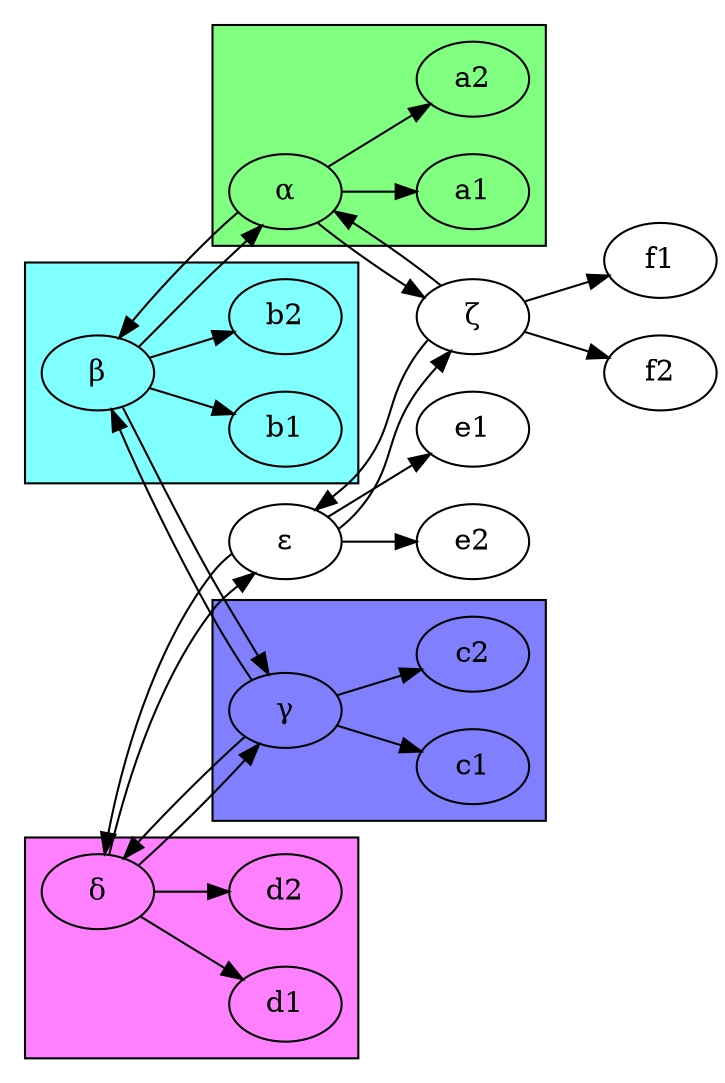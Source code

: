 digraph {
    rankdir=LR

    a[label="&alpha;"]
    b[label="&beta;"]
    c[label="&gamma;"]
    d[label="&delta;"]
    e[label="&epsilon;"]
    f[label="&zeta;"]

    subgraph cluster1 {
        rank = same;
        style = "filled";
        fillcolor = "#80ff80";
        a;
        a1;
        a2;
    }

    subgraph cluster2 {
        rank = same;
        style = "filled";
        fillcolor = "#80ffff";
        b;
        b1;
        b2;
    }

    subgraph cluster3 {
        rank = same;
        style = "filled";
        fillcolor = "#8080ff";
        c;
        c1;
        c2;
    }

    subgraph cluster4 {
        rank = same;
        style = "filled";
        fillcolor = "#ff80ff";
        d;
        d1;
        d2;
    }

    a -> b;
    b -> c;
    c -> d;
    d -> e;
    e -> f;
    f -> a;

    b -> a;
    c -> b;
    d -> c;
    e -> d;
    f -> e;
    a -> f;

    a -> a1;
    a -> a2;
    b -> b1;
    b -> b2;
    c -> c1;
    c -> c2;
    d -> d1;
    d -> d2;
    e -> e1;
    e -> e2;
    f -> f1;
    f -> f2;
}
